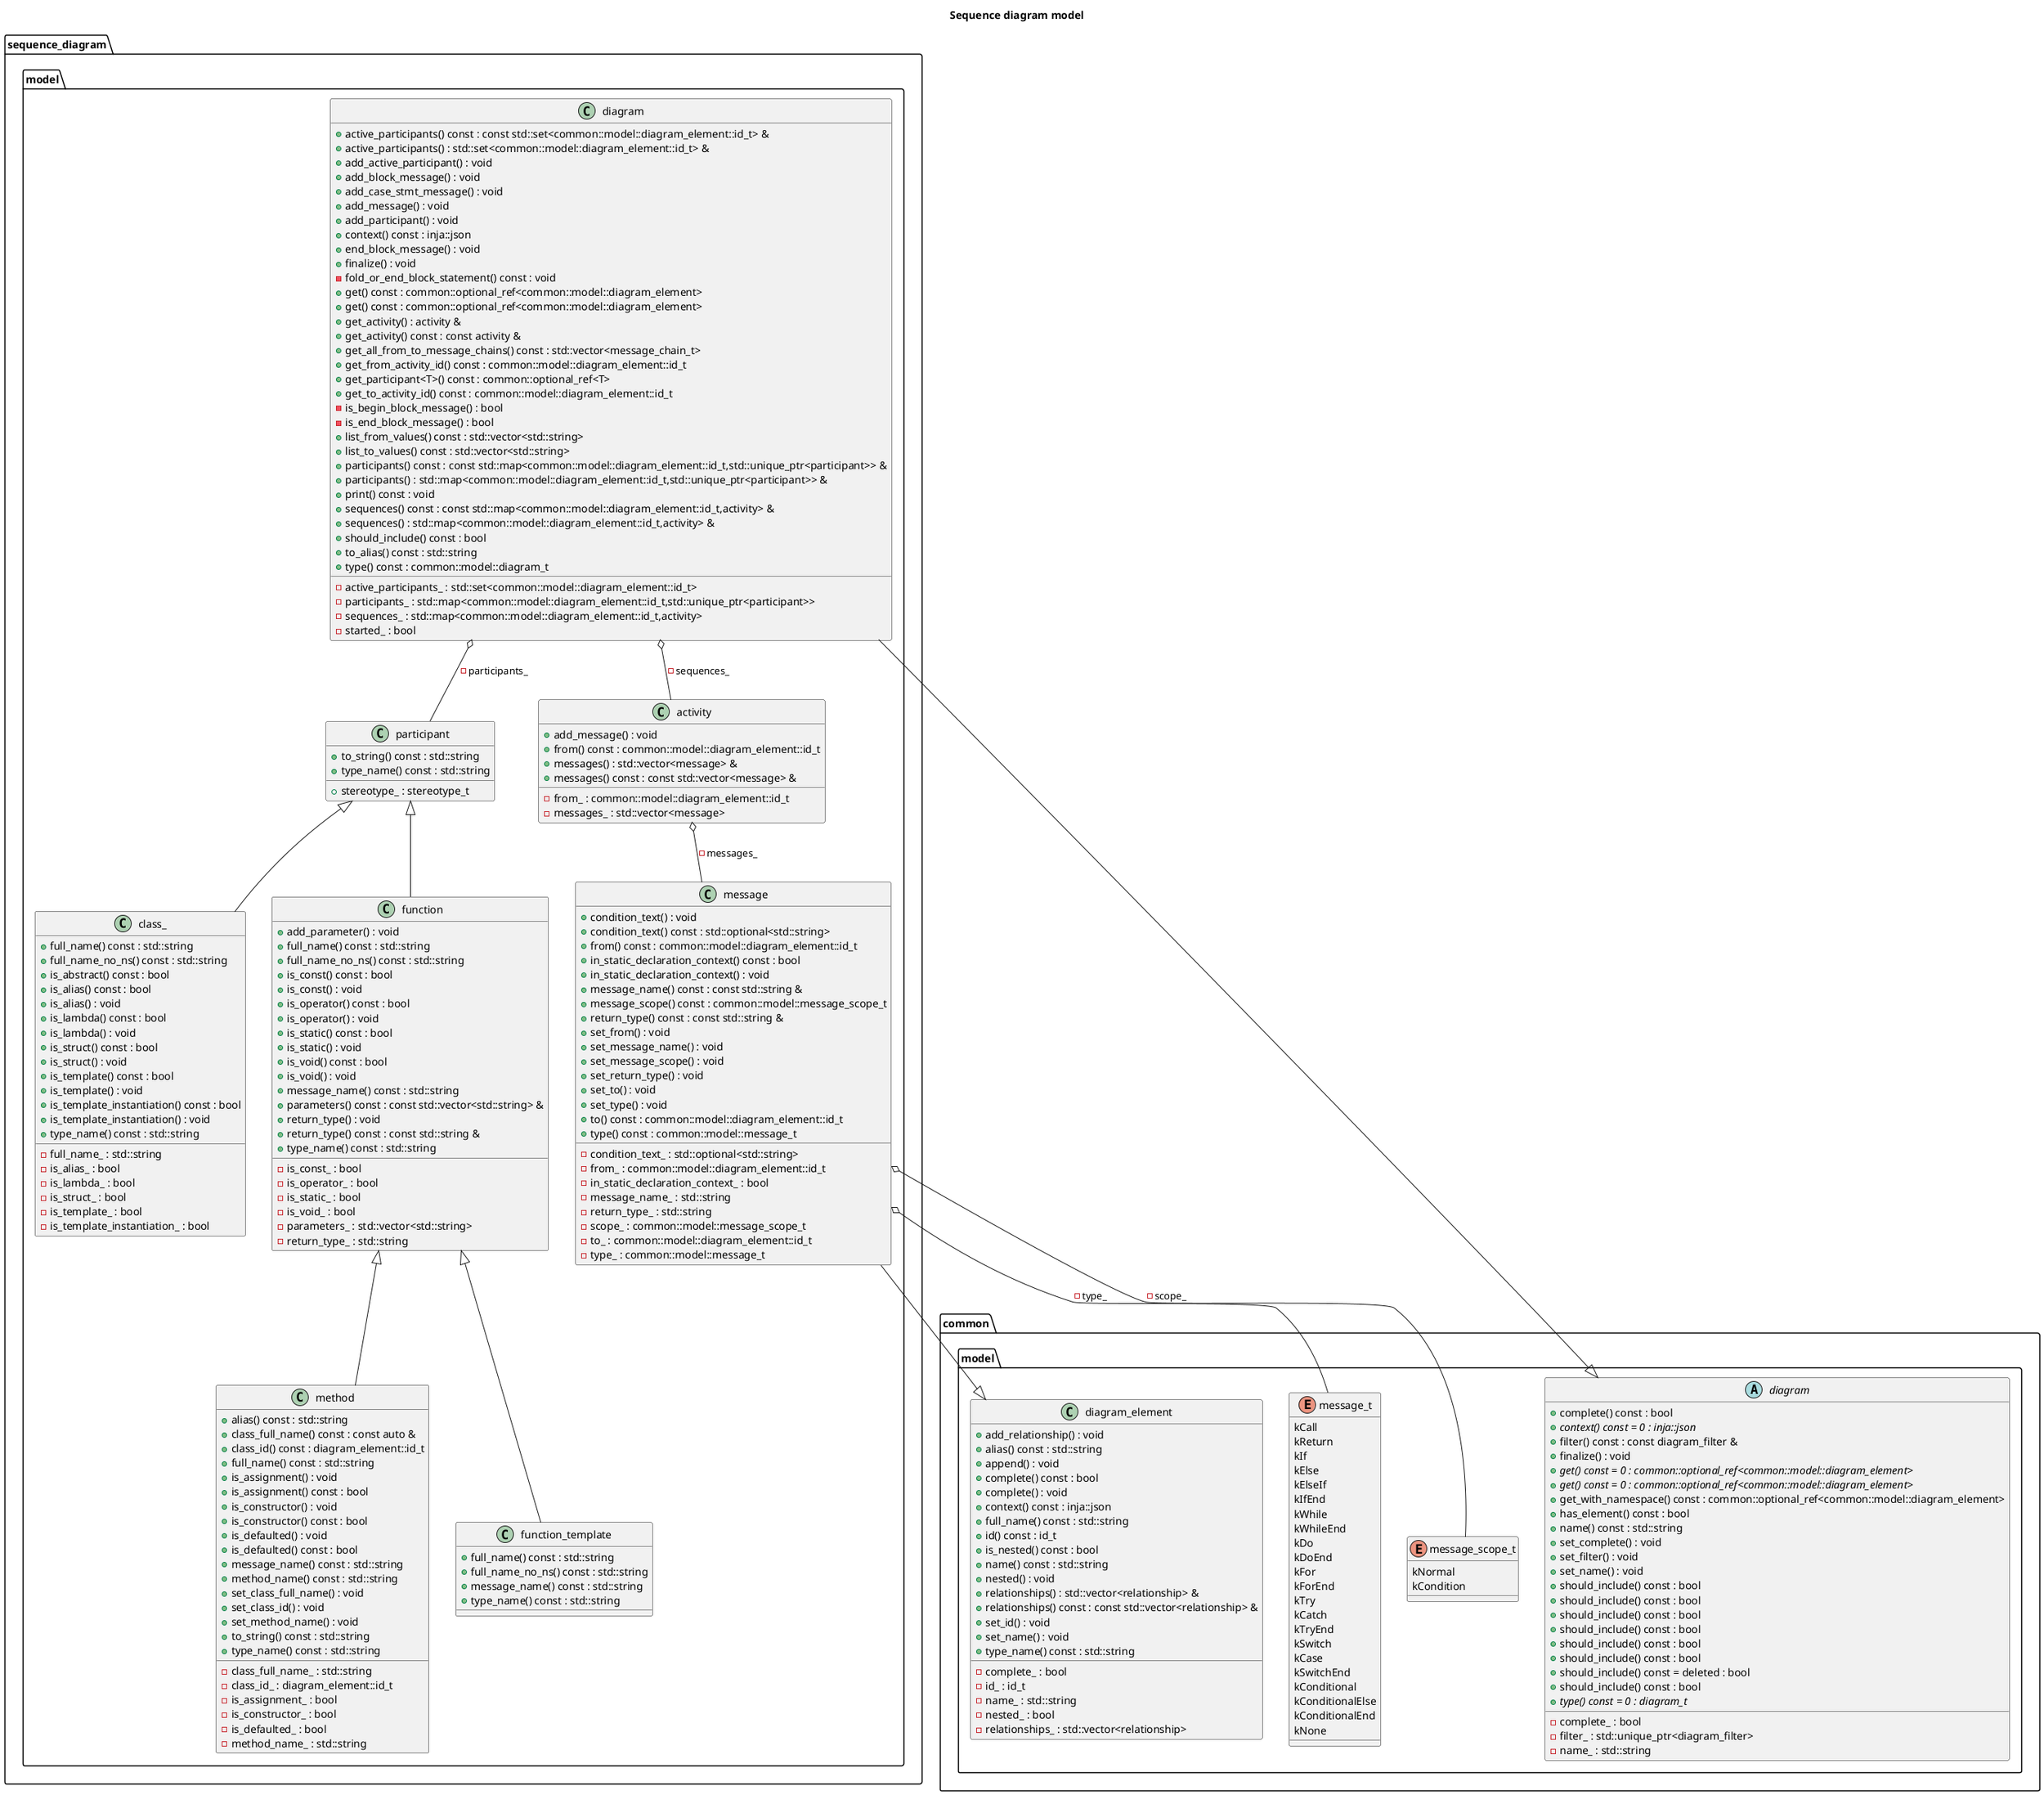 @startuml
title Sequence diagram model
package [common] as C_0000316605034920222648 {
package [model] as C_0000083721806430512831 {
enum "message_t" as C_0001623832985137466228
enum C_0001623832985137466228 [[enumclanguml_1_1common_1_1model_1_1message__t.html{message_t}]] {
kCall
kReturn
kIf
kElse
kElseIf
kIfEnd
kWhile
kWhileEnd
kDo
kDoEnd
kFor
kForEnd
kTry
kCatch
kTryEnd
kSwitch
kCase
kSwitchEnd
kConditional
kConditionalElse
kConditionalEnd
kNone
}
enum "message_scope_t" as C_0000202859212831973510
enum C_0000202859212831973510 [[enumclanguml_1_1common_1_1model_1_1message__scope__t.html{message_scope_t}]] {
kNormal
kCondition
}
class "diagram_element" as C_0001073500714379115414
class C_0001073500714379115414 [[classclanguml_1_1common_1_1model_1_1diagram__element.html{Base class for standalone diagram elements.}]] {
+add_relationship() : void [[[{add_relationship}]]]
+alias() const : std::string [[[{Return elements' diagram alias.}]]]
+append() : void [[[{append}]]]
+complete() const : bool [[[{complete}]]]
+complete() : void [[[{complete}]]]
+context() const : inja::json [[[{context}]]]
+full_name() const : std::string [[[{Return the elements fully qualified name.}]]]
+id() const : id_t [[[{Returns diagram element id.}]]]
+is_nested() const : bool [[[{is_nested}]]]
+name() const : std::string [[[{name}]]]
+nested() : void [[[{nested}]]]
+relationships() : std::vector<relationship> & [[[{relationships}]]]
+relationships() const : const std::vector<relationship> & [[[{relationships}]]]
+set_id() : void [[[{set_id}]]]
+set_name() : void [[[{set_name}]]]
+type_name() const : std::string [[[{type_name}]]]
__
-complete_ : bool [[[{complete_}]]]
-id_ : id_t [[[{id_}]]]
-name_ : std::string [[[{name_}]]]
-nested_ : bool [[[{nested_}]]]
-relationships_ : std::vector<relationship> [[[{relationships_}]]]
}
abstract "diagram" as C_0000197068985320835874
abstract C_0000197068985320835874 [[classclanguml_1_1common_1_1model_1_1diagram.html{Base class for all diagram models}]] {
+complete() const : bool [[[{Whether the diagram is complete.}]]]
{abstract} +context() const = 0 : inja::json [[[{context}]]]
+filter() const : const diagram_filter & [[[{filter}]]]
+finalize() : void [[[{Once the diagram is complete, run any final processing.}]]]
{abstract} +get() const = 0 : common::optional_ref<common::model::diagram_element> [[[{get}]]]
{abstract} +get() const = 0 : common::optional_ref<common::model::diagram_element> [[[{get}]]]
+get_with_namespace() const : common::optional_ref<common::model::diagram_element> [[[{get_with_namespace}]]]
+has_element() const : bool [[[{has_element}]]]
+name() const : std::string [[[{name}]]]
+set_complete() : void [[[{Set diagram in a complete state.}]]]
+set_filter() : void [[[{set_filter}]]]
+set_name() : void [[[{set_name}]]]
+should_include() const : bool [[[{should_include}]]]
+should_include() const : bool [[[{should_include}]]]
+should_include() const : bool [[[{should_include}]]]
+should_include() const : bool [[[{should_include}]]]
+should_include() const : bool [[[{should_include}]]]
+should_include() const : bool [[[{should_include}]]]
+should_include() const = deleted : bool [[[{should_include}]]]
+should_include() const : bool [[[{should_include}]]]
{abstract} +type() const = 0 : diagram_t [[[{Return type of the diagram.}]]]
__
-complete_ : bool [[[{complete_}]]]
-filter_ : std::unique_ptr<diagram_filter> [[[{filter_}]]]
-name_ : std::string [[[{name_}]]]
}
}
}
package [sequence_diagram] as C_0001521862840957629236 {
package [model] as C_0002206969880830639264 {
class "participant" as C_0001400215772842495226
class C_0001400215772842495226 [[structclanguml_1_1sequence__diagram_1_1model_1_1participant.html{Base class for various types of sequence diagram participants}]] {
+to_string() const : std::string [[[{Create a string representation of the participant}]]]
+type_name() const : std::string [[[{type_name}]]]
__
+stereotype_ : stereotype_t [[[{stereotype_}]]]
}
class "class_" as C_0000885514871619471610
class C_0000885514871619471610 [[structclanguml_1_1sequence__diagram_1_1model_1_1class__.html{Sequence diagram participant representing a class.}]] {
+full_name() const : std::string [[[{full_name}]]]
+full_name_no_ns() const : std::string [[[{full_name_no_ns}]]]
+is_abstract() const : bool [[[{Check if class is a abstract.}]]]
+is_alias() const : bool [[[{Check if class is a typedef/using alias.}]]]
+is_alias() : void [[[{Set whether the class is an alias}]]]
+is_lambda() const : bool [[[{Check if the class is lambda}]]]
+is_lambda() : void [[[{Set whether the class is a lambda.}]]]
+is_struct() const : bool [[[{Check if class is a struct.}]]]
+is_struct() : void [[[{Set whether the class is a struct.}]]]
+is_template() const : bool [[[{Check if class is a template.}]]]
+is_template() : void [[[{Set whether the class is a template instantiation.}]]]
+is_template_instantiation() const : bool [[[{Check if class is a template instantiation.}]]]
+is_template_instantiation() : void [[[{Set whether the class is a template instantiation.}]]]
+type_name() const : std::string [[[{type_name}]]]
__
-full_name_ : std::string [[[{full_name_}]]]
-is_alias_ : bool [[[{is_alias_}]]]
-is_lambda_ : bool [[[{is_lambda_}]]]
-is_struct_ : bool [[[{is_struct_}]]]
-is_template_ : bool [[[{is_template_}]]]
-is_template_instantiation_ : bool [[[{is_template_instantiation_}]]]
}
class "function" as C_0000232638456031681828
class C_0000232638456031681828 [[structclanguml_1_1sequence__diagram_1_1model_1_1function.html{Participant mode representing a free function.}]] {
+add_parameter() : void [[[{Add a function parameter}]]]
+full_name() const : std::string [[[{full_name}]]]
+full_name_no_ns() const : std::string [[[{full_name_no_ns}]]]
+is_const() const : bool [[[{Check if function is const}]]]
+is_const() : void [[[{Set whether the function is const}]]]
+is_operator() const : bool [[[{Check, if the method is an operator}]]]
+is_operator() : void [[[{Set whether the method is an operator}]]]
+is_static() const : bool [[[{Check, if the function is static}]]]
+is_static() : void [[[{Set whether the function is static}]]]
+is_void() const : bool [[[{Check, if the function has no return value}]]]
+is_void() : void [[[{Set whether the function has a return value}]]]
+message_name() const : std::string [[[{Render function name as message label}]]]
+parameters() const : const std::vector<std::string> & [[[{Get the list of function parameters}]]]
+return_type() : void [[[{Set functions return type}]]]
+return_type() const : const std::string & [[[{Get function return type}]]]
+type_name() const : std::string [[[{type_name}]]]
__
-is_const_ : bool [[[{is_const_}]]]
-is_operator_ : bool [[[{is_operator_}]]]
-is_static_ : bool [[[{is_static_}]]]
-is_void_ : bool [[[{is_void_}]]]
-parameters_ : std::vector<std::string> [[[{parameters_}]]]
-return_type_ : std::string [[[{return_type_}]]]
}
class "method" as C_0000817665972547784504
class C_0000817665972547784504 [[structclanguml_1_1sequence__diagram_1_1model_1_1method.html{Participant model representing a method}]] {
+alias() const : std::string [[[{Get the participant PlantUML alias}]]]
+class_full_name() const : const auto & [[[{Get the class full name.}]]]
+class_id() const : diagram_element::id_t [[[{Get the class id}]]]
+full_name() const : std::string [[[{full_name}]]]
+is_assignment() : void [[[{Set whether the method is an assignment operator}]]]
+is_assignment() const : bool [[[{Check, if the method is an assignment operator}]]]
+is_constructor() : void [[[{Set whether the method is a constructor}]]]
+is_constructor() const : bool [[[{Check, if the method is a constructor}]]]
+is_defaulted() : void [[[{Set whether the method is defaulted}]]]
+is_defaulted() const : bool [[[{Check, if the method is defaulted}]]]
+message_name() const : std::string [[[{message_name}]]]
+method_name() const : std::string [[[{Get method name}]]]
+set_class_full_name() : void [[[{Set full qualified name of the class}]]]
+set_class_id() : void [[[{Set the id of the participant to which this method belongs to.}]]]
+set_method_name() : void [[[{Set method name}]]]
+to_string() const : std::string [[[{Create a string representation of the participant}]]]
+type_name() const : std::string [[[{type_name}]]]
__
-class_full_name_ : std::string [[[{class_full_name_}]]]
-class_id_ : diagram_element::id_t [[[{class_id_}]]]
-is_assignment_ : bool [[[{is_assignment_}]]]
-is_constructor_ : bool [[[{is_constructor_}]]]
-is_defaulted_ : bool [[[{is_defaulted_}]]]
-method_name_ : std::string [[[{method_name_}]]]
}
class "function_template" as C_0002280191967493310558
class C_0002280191967493310558 [[structclanguml_1_1sequence__diagram_1_1model_1_1function__template.html{Participant model representing a function template.}]] {
+full_name() const : std::string [[[{full_name}]]]
+full_name_no_ns() const : std::string [[[{full_name_no_ns}]]]
+message_name() const : std::string [[[{Render function name as message label}]]]
+type_name() const : std::string [[[{type_name}]]]
__
}
class "message" as C_0002228653068706235818
class C_0002228653068706235818 [[classclanguml_1_1sequence__diagram_1_1model_1_1message.html{Model of a sequence diagram message.}]] {
+condition_text() : void [[[{Set condition text for block statements (e.g. if( <THIS  TEXT>))}]]]
+condition_text() const : std::optional<std::string> [[[{Get condition text}]]]
+from() const : common::model::diagram_element::id_t [[[{Get the id of source of message}]]]
+in_static_declaration_context() const : bool [[[{in_static_declaration_context}]]]
+in_static_declaration_context() : void [[[{in_static_declaration_context}]]]
+message_name() const : const std::string & [[[{Get the message label}]]]
+message_scope() const : common::model::message_scope_t [[[{Get message scope}]]]
+return_type() const : const std::string & [[[{Get the return message type label}]]]
+set_from() : void [[[{Set the id of message source participant}]]]
+set_message_name() : void [[[{Set the message label}]]]
+set_message_scope() : void [[[{Set message scope}]]]
+set_return_type() : void [[[{Set the return message type label}]]]
+set_to() : void [[[{Set the id of the message target}]]]
+set_type() : void [[[{Set message type}]]]
+to() const : common::model::diagram_element::id_t [[[{Get the id of the message target}]]]
+type() const : common::model::message_t [[[{Get message type}]]]
__
-condition_text_ : std::optional<std::string> [[[{condition_text_}]]]
-from_ : common::model::diagram_element::id_t [[[{from_}]]]
-in_static_declaration_context_ : bool [[[{in_static_declaration_context_}]]]
-message_name_ : std::string [[[{message_name_}]]]
-return_type_ : std::string [[[{return_type_}]]]
-scope_ : common::model::message_scope_t [[[{scope_}]]]
-to_ : common::model::diagram_element::id_t [[[{to_}]]]
-type_ : common::model::message_t [[[{type_}]]]
}
class "activity" as C_0000460030520790196523
class C_0000460030520790196523 [[classclanguml_1_1sequence__diagram_1_1model_1_1activity.html{Model of a sequence diagram activity}]] {
+add_message() : void [[[{Add a message call to the activity}]]]
+from() const : common::model::diagram_element::id_t [[[{Get the id of activity parent participant}]]]
+messages() : std::vector<message> & [[[{Get list of messages in the activity}]]]
+messages() const : const std::vector<message> & [[[{Get list of messages in the activity}]]]
__
-from_ : common::model::diagram_element::id_t [[[{from_}]]]
-messages_ : std::vector<message> [[[{messages_}]]]
}
class "diagram" as C_0000924044572035510976
class C_0000924044572035510976 [[classclanguml_1_1sequence__diagram_1_1model_1_1diagram.html{Model of a sequence diagram}]] {
+active_participants() const : const std::set<common::model::diagram_element::id_t> & [[[{Get all active participants in the diagram}]]]
+active_participants() : std::set<common::model::diagram_element::id_t> & [[[{Get all active participants in the diagram}]]]
+add_active_participant() : void [[[{Set participant with `id` as active}]]]
+add_block_message() : void [[[{Add block message to the current activity}]]]
+add_case_stmt_message() : void [[[{Add `switch` block `case` statement}]]]
+add_message() : void [[[{Add message to current activity}]]]
+add_participant() : void [[[{Add sequence diagram participant}]]]
+context() const : inja::json [[[{Return the elements JSON context for inja templates.}]]]
+end_block_message() : void [[[{End current block message}]]]
+finalize() : void [[[{Once the diagram is complete, run any final processing.}]]]
-fold_or_end_block_statement() const : void [[[{fold_or_end_block_statement}]]]
+get() const : common::optional_ref<common::model::diagram_element> [[[{Search for element in the diagram by fully qualified name.}]]]
+get() const : common::optional_ref<common::model::diagram_element> [[[{Search for element in the diagram by id.}]]]
+get_activity() : activity & [[[{Get reference to current activity of a participant}]]]
+get_activity() const : const activity & [[[{Get reference to current activity of a participant}]]]
+get_all_from_to_message_chains() const : std::vector<message_chain_t> [[[{Generate a list of message chains matching a from_to constraint}]]]
+get_from_activity_id() const : common::model::diagram_element::id_t [[[{Get id of a 'from' activity}]]]
+get_participant<T>() const : common::optional_ref<T>
+get_to_activity_id() const : common::model::diagram_element::id_t [[[{Get id of a 'to' activity}]]]
-is_begin_block_message() : bool [[[{is_begin_block_message}]]]
-is_end_block_message() : bool [[[{is_end_block_message}]]]
+list_from_values() const : std::vector<std::string> [[[{Get list of all possible 'from' values in the model}]]]
+list_to_values() const : std::vector<std::string> [[[{Get list of all possible 'to' values in the model}]]]
+participants() const : const std::map<common::model::diagram_element::id_t,std::unique_ptr<participant>> & [[[{Get map of all participants in the diagram}]]]
+participants() : std::map<common::model::diagram_element::id_t,std::unique_ptr<participant>> & [[[{Get map of all participants in the diagram}]]]
+print() const : void [[[{Debug method for printing entire diagram to console.}]]]
+sequences() const : const std::map<common::model::diagram_element::id_t,activity> & [[[{Get all sequences in the diagram}]]]
+sequences() : std::map<common::model::diagram_element::id_t,activity> & [[[{Get all sequences in the diagram}]]]
+should_include() const : bool [[[{Convenience `should_include` overload for participant}]]]
+to_alias() const : std::string [[[{Convert element full name to PlantUML alias.}]]]
+type() const : common::model::diagram_t [[[{Get the diagram model type - in this case sequence.}]]]
__
-active_participants_ : std::set<common::model::diagram_element::id_t> [[[{active_participants_}]]]
-participants_ : std::map<common::model::diagram_element::id_t,std::unique_ptr<participant>> [[[{participants_}]]]
-sequences_ : std::map<common::model::diagram_element::id_t,activity> [[[{sequences_}]]]
-started_ : bool [[[{started_}]]]
}
}
}
C_0001400215772842495226 <|-- C_0000885514871619471610
C_0001400215772842495226 <|-- C_0000232638456031681828
C_0000232638456031681828 <|-- C_0000817665972547784504
C_0000232638456031681828 <|-- C_0002280191967493310558
C_0002228653068706235818 o-- C_0001623832985137466228 : -type_
C_0002228653068706235818 o-- C_0000202859212831973510 : -scope_
C_0001073500714379115414 <|-- C_0002228653068706235818
C_0000460030520790196523 o-- C_0002228653068706235818 : -messages_
C_0000924044572035510976 o-- C_0000460030520790196523 : -sequences_
C_0000924044572035510976 o-- C_0001400215772842495226 : -participants_
C_0000197068985320835874 <|-- C_0000924044572035510976

'Generated with clang-uml, version 0.4.0-7-g8a6b497
'LLVM version Ubuntu clang version 16.0.6 (++20230710042027+7cbf1a259152-1~exp1~20230710162048.105)
@enduml
